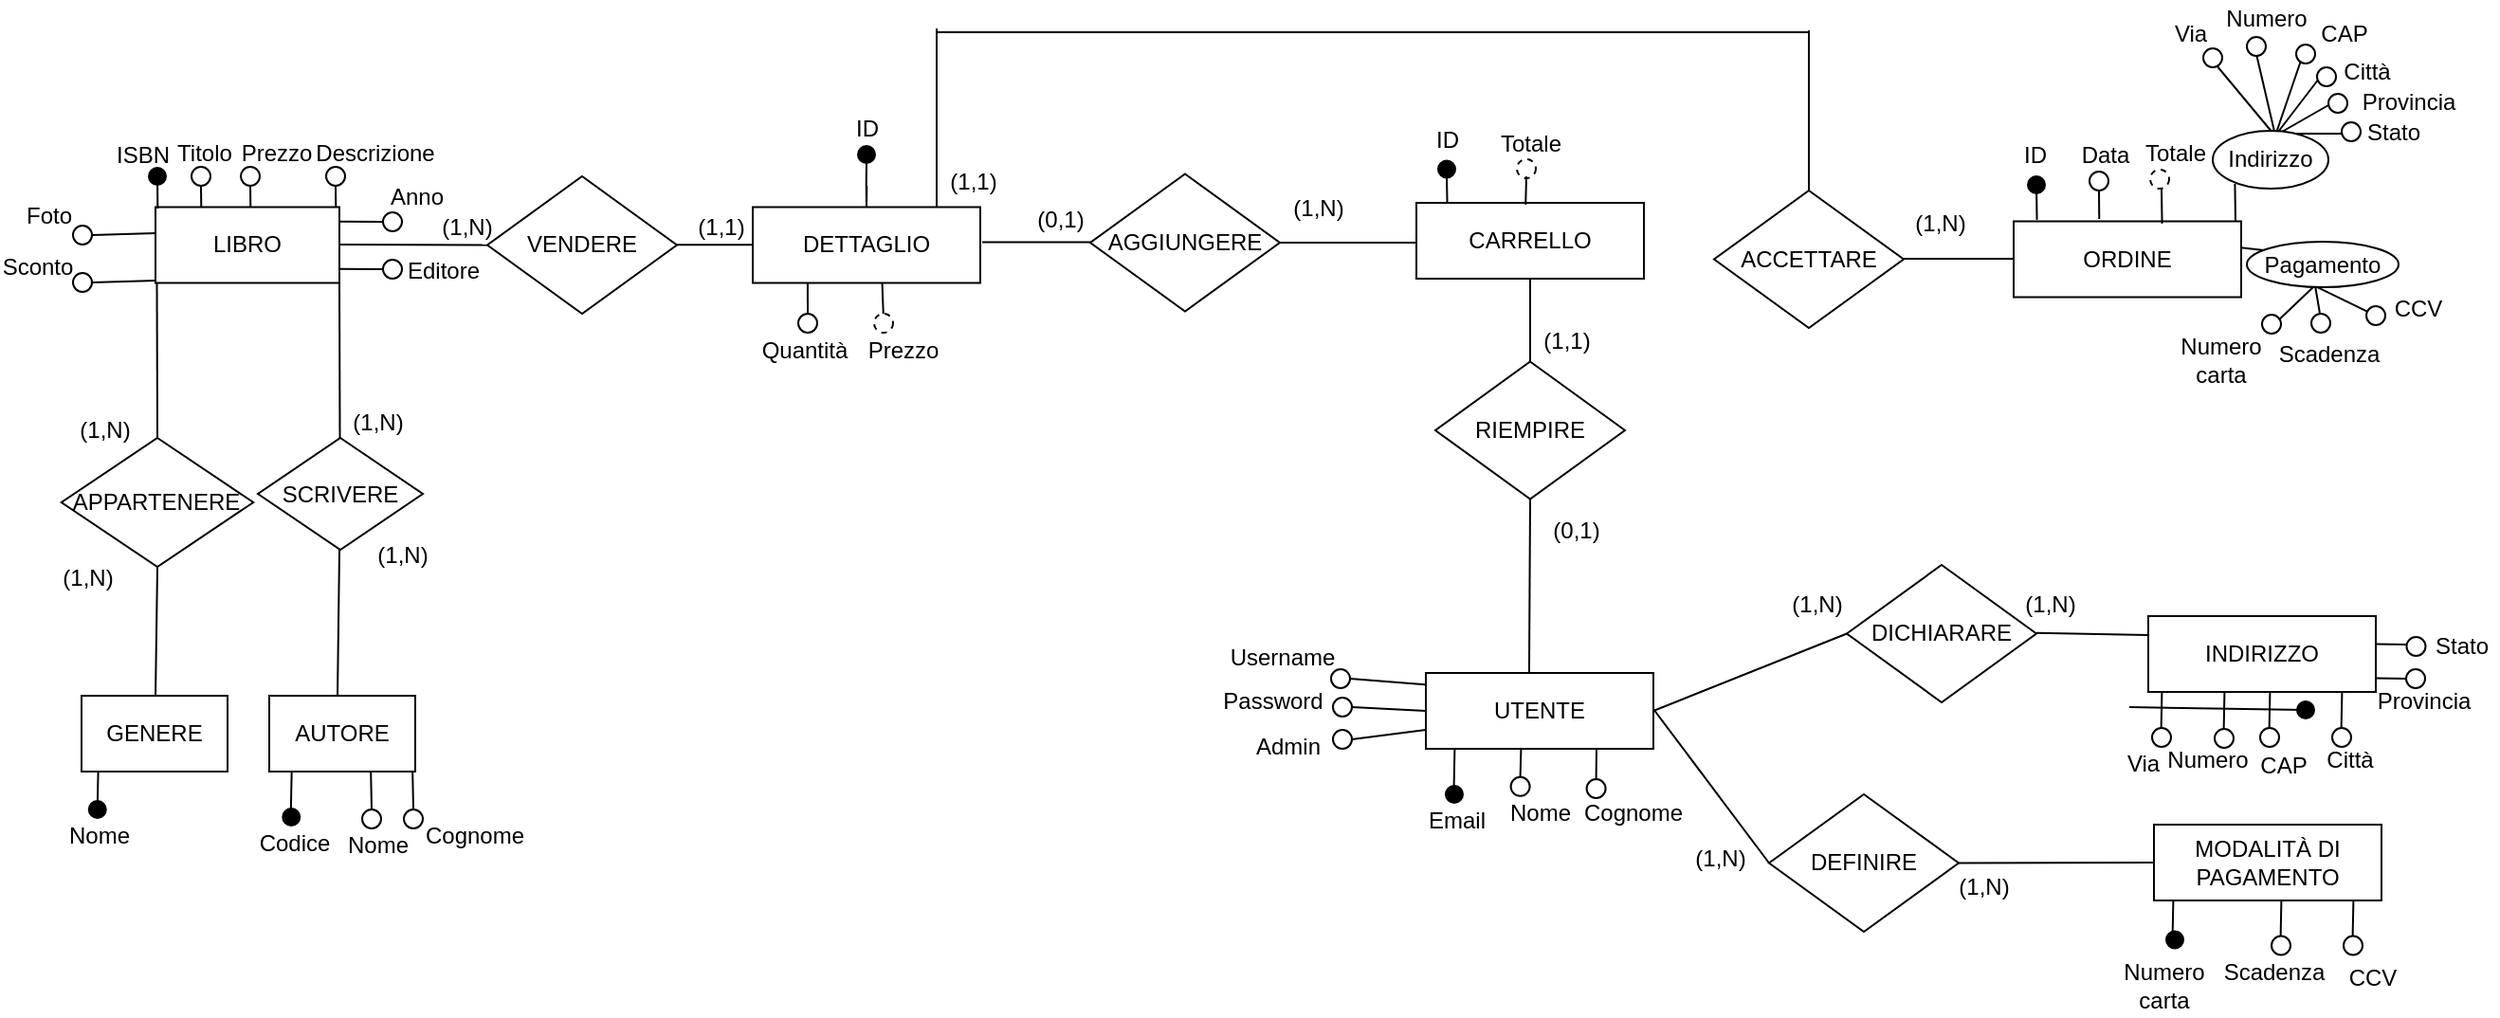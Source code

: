 <mxfile version="18.0.2" type="device"><diagram id="fzZBB7RTzRAueiXdscIY" name="modello ER"><mxGraphModel dx="1490" dy="615" grid="1" gridSize="1" guides="1" tooltips="1" connect="1" arrows="1" fold="1" page="0" pageScale="1" pageWidth="1920" pageHeight="1200" math="0" shadow="0"><root><mxCell id="0"/><mxCell id="1" parent="0"/><mxCell id="3UIC18VesQbMjdOlCdr_-15" value="LIBRO" style="rounded=0;whiteSpace=wrap;html=1;" parent="1" vertex="1"><mxGeometry x="326" y="352.25" width="97" height="40" as="geometry"/></mxCell><mxCell id="3UIC18VesQbMjdOlCdr_-17" value="" style="endArrow=none;html=1;rounded=0;exitDx=0;exitDy=0;exitPerimeter=0;entryX=0.5;entryY=1;entryDx=0;entryDy=0;startArrow=none;" parent="1" source="3UIC18VesQbMjdOlCdr_-18" edge="1"><mxGeometry width="50" height="50" relative="1" as="geometry"><mxPoint x="327.14" y="353.0" as="sourcePoint"/><mxPoint x="327" y="338" as="targetPoint"/><Array as="points"/></mxGeometry></mxCell><mxCell id="3UIC18VesQbMjdOlCdr_-18" value="" style="shape=waypoint;sketch=0;size=6;pointerEvents=1;points=[];resizable=0;rotatable=0;perimeter=centerPerimeter;snapToPoint=1;strokeWidth=3;" parent="1" vertex="1"><mxGeometry x="307" y="316" width="40" height="40" as="geometry"/></mxCell><mxCell id="3UIC18VesQbMjdOlCdr_-19" value="" style="endArrow=none;html=1;rounded=0;exitX=0.044;exitY=-0.014;exitDx=0;exitDy=0;exitPerimeter=0;entryDx=0;entryDy=0;" parent="1" target="3UIC18VesQbMjdOlCdr_-18" edge="1"><mxGeometry width="50" height="50" relative="1" as="geometry"><mxPoint x="327.14" y="353.0" as="sourcePoint"/><mxPoint x="327" y="338" as="targetPoint"/><Array as="points"><mxPoint x="326.86" y="352.56"/></Array></mxGeometry></mxCell><mxCell id="3UIC18VesQbMjdOlCdr_-20" value="ISBN" style="text;html=1;align=center;verticalAlign=middle;resizable=0;points=[];autosize=1;strokeColor=none;fillColor=none;" parent="1" vertex="1"><mxGeometry x="300" y="316" width="38" height="18" as="geometry"/></mxCell><mxCell id="3UIC18VesQbMjdOlCdr_-21" value="" style="ellipse;whiteSpace=wrap;html=1;strokeWidth=1;" parent="1" vertex="1"><mxGeometry x="345" y="331" width="10" height="10" as="geometry"/></mxCell><mxCell id="3UIC18VesQbMjdOlCdr_-23" value="" style="endArrow=none;html=1;rounded=0;exitX=0.044;exitY=-0.014;exitDx=0;exitDy=0;exitPerimeter=0;" parent="1" edge="1"><mxGeometry width="50" height="50" relative="1" as="geometry"><mxPoint x="350.14" y="352.25" as="sourcePoint"/><mxPoint x="350" y="341" as="targetPoint"/><Array as="points"><mxPoint x="349.86" y="351.81"/></Array></mxGeometry></mxCell><mxCell id="3UIC18VesQbMjdOlCdr_-24" value="Titolo" style="text;html=1;strokeColor=none;fillColor=none;align=center;verticalAlign=middle;whiteSpace=wrap;rounded=0;" parent="1" vertex="1"><mxGeometry x="326" y="311" width="52" height="25" as="geometry"/></mxCell><mxCell id="3UIC18VesQbMjdOlCdr_-27" value="" style="ellipse;whiteSpace=wrap;html=1;strokeWidth=1;" parent="1" vertex="1"><mxGeometry x="371" y="331" width="10" height="10" as="geometry"/></mxCell><mxCell id="3UIC18VesQbMjdOlCdr_-28" value="" style="endArrow=none;html=1;rounded=0;exitX=0.044;exitY=-0.014;exitDx=0;exitDy=0;exitPerimeter=0;" parent="1" edge="1"><mxGeometry width="50" height="50" relative="1" as="geometry"><mxPoint x="376.14" y="352.25" as="sourcePoint"/><mxPoint x="376" y="341" as="targetPoint"/><Array as="points"><mxPoint x="375.86" y="351.81"/></Array></mxGeometry></mxCell><mxCell id="3UIC18VesQbMjdOlCdr_-29" value="Prezzo" style="text;html=1;strokeColor=none;fillColor=none;align=center;verticalAlign=middle;whiteSpace=wrap;rounded=0;" parent="1" vertex="1"><mxGeometry x="364" y="311" width="52" height="25" as="geometry"/></mxCell><mxCell id="3UIC18VesQbMjdOlCdr_-30" value="" style="ellipse;whiteSpace=wrap;html=1;strokeWidth=1;" parent="1" vertex="1"><mxGeometry x="416" y="331" width="10" height="10" as="geometry"/></mxCell><mxCell id="3UIC18VesQbMjdOlCdr_-31" value="" style="endArrow=none;html=1;rounded=0;exitX=0.044;exitY=-0.014;exitDx=0;exitDy=0;exitPerimeter=0;" parent="1" edge="1"><mxGeometry width="50" height="50" relative="1" as="geometry"><mxPoint x="421.14" y="352.25" as="sourcePoint"/><mxPoint x="421" y="341" as="targetPoint"/><Array as="points"><mxPoint x="420.86" y="351.81"/></Array></mxGeometry></mxCell><mxCell id="3UIC18VesQbMjdOlCdr_-32" value="Descrizione" style="text;html=1;strokeColor=none;fillColor=none;align=center;verticalAlign=middle;whiteSpace=wrap;rounded=0;" parent="1" vertex="1"><mxGeometry x="426" y="316" width="32" height="15" as="geometry"/></mxCell><mxCell id="3UIC18VesQbMjdOlCdr_-33" value="" style="ellipse;whiteSpace=wrap;html=1;strokeWidth=1;" parent="1" vertex="1"><mxGeometry x="446" y="355" width="10" height="10" as="geometry"/></mxCell><mxCell id="3UIC18VesQbMjdOlCdr_-35" value="Anno" style="text;html=1;strokeColor=none;fillColor=none;align=center;verticalAlign=middle;whiteSpace=wrap;rounded=0;" parent="1" vertex="1"><mxGeometry x="444" y="337" width="40" height="19" as="geometry"/></mxCell><mxCell id="3UIC18VesQbMjdOlCdr_-36" value="" style="endArrow=none;html=1;rounded=0;startArrow=none;" parent="1" edge="1"><mxGeometry width="50" height="50" relative="1" as="geometry"><mxPoint x="423" y="359.88" as="sourcePoint"/><mxPoint x="446" y="360" as="targetPoint"/></mxGeometry></mxCell><mxCell id="3UIC18VesQbMjdOlCdr_-37" value="" style="endArrow=none;html=1;rounded=0;startArrow=none;entryX=0;entryY=0.5;entryDx=0;entryDy=0;" parent="1" target="3UIC18VesQbMjdOlCdr_-38" edge="1"><mxGeometry width="50" height="50" relative="1" as="geometry"><mxPoint x="423" y="372.05" as="sourcePoint"/><mxPoint x="485" y="372" as="targetPoint"/></mxGeometry></mxCell><mxCell id="3UIC18VesQbMjdOlCdr_-38" value="VENDERE" style="rhombus;whiteSpace=wrap;html=1;" parent="1" vertex="1"><mxGeometry x="501" y="336" width="100" height="72.5" as="geometry"/></mxCell><mxCell id="3UIC18VesQbMjdOlCdr_-40" value="(1,N)" style="text;html=1;align=center;verticalAlign=middle;resizable=0;points=[];autosize=1;strokeColor=none;fillColor=none;" parent="1" vertex="1"><mxGeometry x="470" y="353" width="40" height="20" as="geometry"/></mxCell><mxCell id="3UIC18VesQbMjdOlCdr_-41" value="" style="ellipse;whiteSpace=wrap;html=1;strokeWidth=1;" parent="1" vertex="1"><mxGeometry x="446" y="380" width="10" height="10" as="geometry"/></mxCell><mxCell id="3UIC18VesQbMjdOlCdr_-42" value="" style="endArrow=none;html=1;rounded=0;startArrow=none;" parent="1" edge="1"><mxGeometry width="50" height="50" relative="1" as="geometry"><mxPoint x="423" y="384.88" as="sourcePoint"/><mxPoint x="446" y="385" as="targetPoint"/></mxGeometry></mxCell><mxCell id="3UIC18VesQbMjdOlCdr_-43" value="Editore" style="text;html=1;strokeColor=none;fillColor=none;align=center;verticalAlign=middle;whiteSpace=wrap;rounded=0;" parent="1" vertex="1"><mxGeometry x="458" y="376" width="40" height="19" as="geometry"/></mxCell><mxCell id="3UIC18VesQbMjdOlCdr_-44" value="" style="endArrow=none;html=1;rounded=0;entryX=0;entryY=0.5;entryDx=0;entryDy=0;startArrow=none;" parent="1" edge="1"><mxGeometry width="50" height="50" relative="1" as="geometry"><mxPoint x="601" y="372.07" as="sourcePoint"/><mxPoint x="641" y="372.07" as="targetPoint"/></mxGeometry></mxCell><mxCell id="3UIC18VesQbMjdOlCdr_-45" value="DETTAGLIO" style="rounded=0;whiteSpace=wrap;html=1;" parent="1" vertex="1"><mxGeometry x="641" y="352.25" width="120" height="40" as="geometry"/></mxCell><mxCell id="3UIC18VesQbMjdOlCdr_-51" value="" style="endArrow=none;html=1;rounded=0;exitX=0.044;exitY=-0.014;exitDx=0;exitDy=0;exitPerimeter=0;entryX=0.5;entryY=1;entryDx=0;entryDy=0;" parent="1" edge="1"><mxGeometry width="50" height="50" relative="1" as="geometry"><mxPoint x="701.14" y="341.0" as="sourcePoint"/><mxPoint x="701" y="326" as="targetPoint"/><Array as="points"><mxPoint x="701" y="352"/><mxPoint x="700.86" y="340.56"/></Array></mxGeometry></mxCell><mxCell id="3UIC18VesQbMjdOlCdr_-52" value="ID" style="text;html=1;align=center;verticalAlign=middle;resizable=0;points=[];autosize=1;strokeColor=none;fillColor=none;" parent="1" vertex="1"><mxGeometry x="690" y="302" width="22" height="18" as="geometry"/></mxCell><mxCell id="3UIC18VesQbMjdOlCdr_-53" value="" style="ellipse;whiteSpace=wrap;html=1;strokeWidth=1;" parent="1" vertex="1"><mxGeometry x="665" y="408.5" width="10" height="10" as="geometry"/></mxCell><mxCell id="3UIC18VesQbMjdOlCdr_-55" value="" style="endArrow=none;html=1;rounded=0;startArrow=none;exitX=0.233;exitY=1.021;exitDx=0;exitDy=0;exitPerimeter=0;" parent="1" edge="1"><mxGeometry width="50" height="50" relative="1" as="geometry"><mxPoint x="669.96" y="392.09" as="sourcePoint"/><mxPoint x="670" y="408" as="targetPoint"/></mxGeometry></mxCell><mxCell id="3UIC18VesQbMjdOlCdr_-56" value="" style="endArrow=none;html=1;rounded=0;startArrow=none;exitX=0.569;exitY=1.006;exitDx=0;exitDy=0;exitPerimeter=0;" parent="1" source="3UIC18VesQbMjdOlCdr_-45" target="3UIC18VesQbMjdOlCdr_-57" edge="1"><mxGeometry width="50" height="50" relative="1" as="geometry"><mxPoint x="696" y="408" as="sourcePoint"/><mxPoint x="709" y="407" as="targetPoint"/></mxGeometry></mxCell><mxCell id="3UIC18VesQbMjdOlCdr_-57" value="" style="ellipse;whiteSpace=wrap;html=1;strokeWidth=1;dashed=1;" parent="1" vertex="1"><mxGeometry x="705" y="408.5" width="10" height="10" as="geometry"/></mxCell><mxCell id="3UIC18VesQbMjdOlCdr_-58" value="Quantità" style="text;html=1;align=center;verticalAlign=middle;resizable=0;points=[];autosize=1;strokeColor=none;fillColor=none;" parent="1" vertex="1"><mxGeometry x="640" y="418.5" width="56" height="18" as="geometry"/></mxCell><mxCell id="3UIC18VesQbMjdOlCdr_-59" value="Prezzo" style="text;html=1;align=center;verticalAlign=middle;resizable=0;points=[];autosize=1;strokeColor=none;fillColor=none;" parent="1" vertex="1"><mxGeometry x="696" y="418.5" width="48" height="18" as="geometry"/></mxCell><mxCell id="3UIC18VesQbMjdOlCdr_-60" value="" style="endArrow=none;html=1;rounded=0;startArrow=none;exitX=0.75;exitY=1;exitDx=0;exitDy=0;" parent="1" edge="1"><mxGeometry width="50" height="50" relative="1" as="geometry"><mxPoint x="423.0" y="392.25" as="sourcePoint"/><mxPoint x="423.25" y="474" as="targetPoint"/></mxGeometry></mxCell><mxCell id="3UIC18VesQbMjdOlCdr_-61" value="SCRIVERE" style="rhombus;whiteSpace=wrap;html=1;" parent="1" vertex="1"><mxGeometry x="380" y="474" width="87" height="59" as="geometry"/></mxCell><mxCell id="3UIC18VesQbMjdOlCdr_-62" value="" style="endArrow=none;html=1;rounded=0;startArrow=none;exitX=0.75;exitY=1;exitDx=0;exitDy=0;" parent="1" edge="1"><mxGeometry width="50" height="50" relative="1" as="geometry"><mxPoint x="326.75" y="392.25" as="sourcePoint"/><mxPoint x="327" y="474" as="targetPoint"/></mxGeometry></mxCell><mxCell id="3UIC18VesQbMjdOlCdr_-63" value="APPARTENERE" style="rhombus;whiteSpace=wrap;html=1;" parent="1" vertex="1"><mxGeometry x="276.38" y="474" width="101.25" height="68" as="geometry"/></mxCell><mxCell id="3UIC18VesQbMjdOlCdr_-64" value="(1,N)" style="text;html=1;align=center;verticalAlign=middle;resizable=0;points=[];autosize=1;strokeColor=none;fillColor=none;" parent="1" vertex="1"><mxGeometry x="423" y="456" width="40" height="20" as="geometry"/></mxCell><mxCell id="3UIC18VesQbMjdOlCdr_-65" value="(1,N)" style="text;html=1;align=center;verticalAlign=middle;resizable=0;points=[];autosize=1;strokeColor=none;fillColor=none;" parent="1" vertex="1"><mxGeometry x="436" y="526" width="40" height="20" as="geometry"/></mxCell><mxCell id="3UIC18VesQbMjdOlCdr_-66" value="(1,N)" style="text;html=1;align=center;verticalAlign=middle;resizable=0;points=[];autosize=1;strokeColor=none;fillColor=none;" parent="1" vertex="1"><mxGeometry x="279" y="460" width="40" height="20" as="geometry"/></mxCell><mxCell id="3UIC18VesQbMjdOlCdr_-67" value="(1,N)" style="text;html=1;align=center;verticalAlign=middle;resizable=0;points=[];autosize=1;strokeColor=none;fillColor=none;" parent="1" vertex="1"><mxGeometry x="270" y="538" width="40" height="20" as="geometry"/></mxCell><mxCell id="3UIC18VesQbMjdOlCdr_-68" value="" style="endArrow=none;html=1;rounded=0;startArrow=none;exitX=0.5;exitY=1;exitDx=0;exitDy=0;" parent="1" source="3UIC18VesQbMjdOlCdr_-63" edge="1"><mxGeometry width="50" height="50" relative="1" as="geometry"><mxPoint x="316" y="559" as="sourcePoint"/><mxPoint x="326" y="611" as="targetPoint"/></mxGeometry></mxCell><mxCell id="3UIC18VesQbMjdOlCdr_-69" value="" style="endArrow=none;html=1;rounded=0;startArrow=none;exitX=0.5;exitY=1;exitDx=0;exitDy=0;" parent="1" edge="1"><mxGeometry width="50" height="50" relative="1" as="geometry"><mxPoint x="423.005" y="533" as="sourcePoint"/><mxPoint x="422" y="611" as="targetPoint"/></mxGeometry></mxCell><mxCell id="3UIC18VesQbMjdOlCdr_-70" value="GENERE" style="rounded=0;whiteSpace=wrap;html=1;" parent="1" vertex="1"><mxGeometry x="287" y="610" width="77" height="40" as="geometry"/></mxCell><mxCell id="3UIC18VesQbMjdOlCdr_-72" value="AUTORE" style="rounded=0;whiteSpace=wrap;html=1;" parent="1" vertex="1"><mxGeometry x="386" y="610" width="77" height="40" as="geometry"/></mxCell><mxCell id="3UIC18VesQbMjdOlCdr_-74" value="" style="shape=waypoint;sketch=0;size=6;pointerEvents=1;points=[];resizable=0;rotatable=0;perimeter=centerPerimeter;snapToPoint=1;strokeWidth=3;" parent="1" vertex="1"><mxGeometry x="275.38" y="650" width="40" height="40" as="geometry"/></mxCell><mxCell id="3UIC18VesQbMjdOlCdr_-75" value="" style="endArrow=none;html=1;rounded=0;startArrow=none;exitX=0.114;exitY=1.002;exitDx=0;exitDy=0;exitPerimeter=0;" parent="1" source="3UIC18VesQbMjdOlCdr_-70" target="3UIC18VesQbMjdOlCdr_-74" edge="1"><mxGeometry width="50" height="50" relative="1" as="geometry"><mxPoint x="294" y="666" as="sourcePoint"/><mxPoint x="334" y="666" as="targetPoint"/></mxGeometry></mxCell><mxCell id="3UIC18VesQbMjdOlCdr_-76" value="Nome" style="text;html=1;align=center;verticalAlign=middle;resizable=0;points=[];autosize=1;strokeColor=none;fillColor=none;" parent="1" vertex="1"><mxGeometry x="275.38" y="675" width="42" height="18" as="geometry"/></mxCell><mxCell id="3UIC18VesQbMjdOlCdr_-77" value="" style="shape=waypoint;sketch=0;size=6;pointerEvents=1;points=[];resizable=0;rotatable=0;perimeter=centerPerimeter;snapToPoint=1;strokeWidth=3;" parent="1" vertex="1"><mxGeometry x="377.63" y="654" width="40" height="40" as="geometry"/></mxCell><mxCell id="3UIC18VesQbMjdOlCdr_-78" value="Codice" style="text;html=1;align=center;verticalAlign=middle;resizable=0;points=[];autosize=1;strokeColor=none;fillColor=none;" parent="1" vertex="1"><mxGeometry x="374.63" y="679" width="48" height="18" as="geometry"/></mxCell><mxCell id="3UIC18VesQbMjdOlCdr_-79" value="" style="endArrow=none;html=1;rounded=0;startArrow=none;exitX=0.114;exitY=1.002;exitDx=0;exitDy=0;exitPerimeter=0;" parent="1" edge="1"><mxGeometry width="50" height="50" relative="1" as="geometry"><mxPoint x="397.828" y="650.0" as="sourcePoint"/><mxPoint x="397.43" y="669.92" as="targetPoint"/></mxGeometry></mxCell><mxCell id="3UIC18VesQbMjdOlCdr_-80" value="" style="ellipse;whiteSpace=wrap;html=1;strokeWidth=1;" parent="1" vertex="1"><mxGeometry x="435" y="670" width="10" height="10" as="geometry"/></mxCell><mxCell id="3UIC18VesQbMjdOlCdr_-82" value="" style="endArrow=none;html=1;rounded=0;startArrow=none;entryX=0.696;entryY=1.005;entryDx=0;entryDy=0;entryPerimeter=0;" parent="1" target="3UIC18VesQbMjdOlCdr_-72" edge="1"><mxGeometry width="50" height="50" relative="1" as="geometry"><mxPoint x="440" y="670" as="sourcePoint"/><mxPoint x="440" y="651" as="targetPoint"/></mxGeometry></mxCell><mxCell id="3UIC18VesQbMjdOlCdr_-83" value="" style="ellipse;whiteSpace=wrap;html=1;strokeWidth=1;" parent="1" vertex="1"><mxGeometry x="457" y="670" width="10" height="10" as="geometry"/></mxCell><mxCell id="3UIC18VesQbMjdOlCdr_-84" value="" style="endArrow=none;html=1;rounded=0;startArrow=none;entryX=0.696;entryY=1.005;entryDx=0;entryDy=0;entryPerimeter=0;" parent="1" edge="1"><mxGeometry width="50" height="50" relative="1" as="geometry"><mxPoint x="462.0" y="670" as="sourcePoint"/><mxPoint x="461.592" y="650.2" as="targetPoint"/></mxGeometry></mxCell><mxCell id="3UIC18VesQbMjdOlCdr_-85" value="Nome" style="text;html=1;align=center;verticalAlign=middle;resizable=0;points=[];autosize=1;strokeColor=none;fillColor=none;" parent="1" vertex="1"><mxGeometry x="422" y="680" width="42" height="18" as="geometry"/></mxCell><mxCell id="3UIC18VesQbMjdOlCdr_-86" value="Cognome" style="text;html=1;align=center;verticalAlign=middle;resizable=0;points=[];autosize=1;strokeColor=none;fillColor=none;" parent="1" vertex="1"><mxGeometry x="463" y="675" width="62" height="18" as="geometry"/></mxCell><mxCell id="3UIC18VesQbMjdOlCdr_-87" value="" style="endArrow=none;html=1;rounded=0;startArrow=none;" parent="1" edge="1"><mxGeometry width="50" height="50" relative="1" as="geometry"><mxPoint x="762" y="370.76" as="sourcePoint"/><mxPoint x="836" y="370.76" as="targetPoint"/></mxGeometry></mxCell><mxCell id="3UIC18VesQbMjdOlCdr_-88" value="AGGIUNGERE" style="rhombus;whiteSpace=wrap;html=1;" parent="1" vertex="1"><mxGeometry x="819" y="334.75" width="100" height="72.5" as="geometry"/></mxCell><mxCell id="3UIC18VesQbMjdOlCdr_-90" value="" style="endArrow=none;html=1;rounded=0;startArrow=none;" parent="1" edge="1"><mxGeometry width="50" height="50" relative="1" as="geometry"><mxPoint x="919.0" y="371" as="sourcePoint"/><mxPoint x="993" y="371" as="targetPoint"/></mxGeometry></mxCell><mxCell id="3UIC18VesQbMjdOlCdr_-91" value="(1,N)" style="text;html=1;align=center;verticalAlign=middle;resizable=0;points=[];autosize=1;strokeColor=none;fillColor=none;" parent="1" vertex="1"><mxGeometry x="919" y="343" width="40" height="20" as="geometry"/></mxCell><mxCell id="3UIC18VesQbMjdOlCdr_-92" value="CARRELLO" style="rounded=0;whiteSpace=wrap;html=1;" parent="1" vertex="1"><mxGeometry x="991" y="350" width="120" height="40" as="geometry"/></mxCell><mxCell id="3UIC18VesQbMjdOlCdr_-96" value="" style="endArrow=none;html=1;rounded=0;entryX=0.5;entryY=1;entryDx=0;entryDy=0;exitX=0.044;exitY=-0.014;exitDx=0;exitDy=0;exitPerimeter=0;" parent="1" edge="1"><mxGeometry width="50" height="50" relative="1" as="geometry"><mxPoint x="1007.28" y="350.44" as="sourcePoint"/><mxPoint x="1007" y="336" as="targetPoint"/></mxGeometry></mxCell><mxCell id="3UIC18VesQbMjdOlCdr_-97" value="ID" style="text;html=1;align=center;verticalAlign=middle;resizable=0;points=[];autosize=1;strokeColor=none;fillColor=none;" parent="1" vertex="1"><mxGeometry x="996" y="308.0" width="22" height="18" as="geometry"/></mxCell><mxCell id="3UIC18VesQbMjdOlCdr_-101" value="" style="endArrow=none;html=1;rounded=0;entryX=0.5;entryY=1;entryDx=0;entryDy=0;startArrow=none;" parent="1" target="3UIC18VesQbMjdOlCdr_-92" edge="1"><mxGeometry width="50" height="50" relative="1" as="geometry"><mxPoint x="1051" y="435" as="sourcePoint"/><mxPoint x="1025" y="420" as="targetPoint"/></mxGeometry></mxCell><mxCell id="3UIC18VesQbMjdOlCdr_-102" value="RIEMPIRE" style="rhombus;whiteSpace=wrap;html=1;" parent="1" vertex="1"><mxGeometry x="1001" y="433.75" width="100" height="72.5" as="geometry"/></mxCell><mxCell id="3UIC18VesQbMjdOlCdr_-104" value="(0,1)" style="text;html=1;align=center;verticalAlign=middle;resizable=0;points=[];autosize=1;strokeColor=none;fillColor=none;" parent="1" vertex="1"><mxGeometry x="1057" y="513" width="36" height="19" as="geometry"/></mxCell><mxCell id="3UIC18VesQbMjdOlCdr_-105" value="" style="endArrow=none;html=1;rounded=0;entryX=0.5;entryY=1;entryDx=0;entryDy=0;startArrow=none;exitX=0.454;exitY=0.014;exitDx=0;exitDy=0;exitPerimeter=0;" parent="1" source="3UIC18VesQbMjdOlCdr_-106" target="3UIC18VesQbMjdOlCdr_-102" edge="1"><mxGeometry width="50" height="50" relative="1" as="geometry"><mxPoint x="1051" y="559" as="sourcePoint"/><mxPoint x="1020" y="529" as="targetPoint"/></mxGeometry></mxCell><mxCell id="3UIC18VesQbMjdOlCdr_-106" value="UTENTE" style="rounded=0;whiteSpace=wrap;html=1;" parent="1" vertex="1"><mxGeometry x="996" y="598" width="120" height="40" as="geometry"/></mxCell><mxCell id="3UIC18VesQbMjdOlCdr_-107" value="" style="shape=waypoint;sketch=0;size=6;pointerEvents=1;points=[];resizable=0;rotatable=0;perimeter=centerPerimeter;snapToPoint=1;strokeWidth=3;" parent="1" vertex="1"><mxGeometry x="991" y="642.0" width="40" height="40" as="geometry"/></mxCell><mxCell id="3UIC18VesQbMjdOlCdr_-108" value="Email" style="text;html=1;align=center;verticalAlign=middle;resizable=0;points=[];autosize=1;strokeColor=none;fillColor=none;" parent="1" vertex="1"><mxGeometry x="992" y="667.0" width="40" height="18" as="geometry"/></mxCell><mxCell id="3UIC18VesQbMjdOlCdr_-109" value="" style="endArrow=none;html=1;rounded=0;startArrow=none;exitX=0.114;exitY=1.002;exitDx=0;exitDy=0;exitPerimeter=0;" parent="1" edge="1"><mxGeometry width="50" height="50" relative="1" as="geometry"><mxPoint x="1011.198" y="638" as="sourcePoint"/><mxPoint x="1010.8" y="657.92" as="targetPoint"/></mxGeometry></mxCell><mxCell id="3UIC18VesQbMjdOlCdr_-111" value="Nome" style="text;html=1;align=center;verticalAlign=middle;resizable=0;points=[];autosize=1;strokeColor=none;fillColor=none;" parent="1" vertex="1"><mxGeometry x="1035" y="662.92" width="42" height="18" as="geometry"/></mxCell><mxCell id="3UIC18VesQbMjdOlCdr_-112" value="" style="endArrow=none;html=1;rounded=0;startArrow=none;exitX=0.114;exitY=1.002;exitDx=0;exitDy=0;exitPerimeter=0;" parent="1" target="3UIC18VesQbMjdOlCdr_-114" edge="1"><mxGeometry width="50" height="50" relative="1" as="geometry"><mxPoint x="1046.198" y="638" as="sourcePoint"/><mxPoint x="1045.8" y="657.92" as="targetPoint"/></mxGeometry></mxCell><mxCell id="3UIC18VesQbMjdOlCdr_-114" value="" style="ellipse;whiteSpace=wrap;html=1;strokeWidth=1;" parent="1" vertex="1"><mxGeometry x="1040.8" y="652.92" width="10" height="10" as="geometry"/></mxCell><mxCell id="3UIC18VesQbMjdOlCdr_-115" value="Cognome" style="text;html=1;align=center;verticalAlign=middle;resizable=0;points=[];autosize=1;strokeColor=none;fillColor=none;" parent="1" vertex="1"><mxGeometry x="1074" y="662.92" width="62" height="18" as="geometry"/></mxCell><mxCell id="3UIC18VesQbMjdOlCdr_-116" value="" style="ellipse;whiteSpace=wrap;html=1;strokeWidth=1;" parent="1" vertex="1"><mxGeometry x="1080.8" y="654.0" width="10" height="10" as="geometry"/></mxCell><mxCell id="3UIC18VesQbMjdOlCdr_-120" value="" style="endArrow=none;html=1;rounded=0;entryX=0.75;entryY=1;entryDx=0;entryDy=0;startArrow=none;exitX=0.5;exitY=0;exitDx=0;exitDy=0;" parent="1" source="3UIC18VesQbMjdOlCdr_-116" target="3UIC18VesQbMjdOlCdr_-106" edge="1"><mxGeometry width="50" height="50" relative="1" as="geometry"><mxPoint x="1063" y="685" as="sourcePoint"/><mxPoint x="1103" y="685" as="targetPoint"/></mxGeometry></mxCell><mxCell id="3UIC18VesQbMjdOlCdr_-122" value="ACCETTARE" style="rhombus;whiteSpace=wrap;html=1;fillColor=default;" parent="1" vertex="1"><mxGeometry x="1148" y="343.5" width="100" height="72.5" as="geometry"/></mxCell><mxCell id="3UIC18VesQbMjdOlCdr_-124" value="" style="endArrow=none;html=1;rounded=0;startArrow=none;" parent="1" edge="1"><mxGeometry width="50" height="50" relative="1" as="geometry"><mxPoint x="1248" y="379.44" as="sourcePoint"/><mxPoint x="1306" y="379.5" as="targetPoint"/></mxGeometry></mxCell><mxCell id="3UIC18VesQbMjdOlCdr_-126" value="ORDINE" style="rounded=0;whiteSpace=wrap;html=1;fillColor=default;" parent="1" vertex="1"><mxGeometry x="1306" y="359.75" width="120" height="40" as="geometry"/></mxCell><mxCell id="3UIC18VesQbMjdOlCdr_-127" value="" style="ellipse;whiteSpace=wrap;html=1;strokeWidth=1;" parent="1" vertex="1"><mxGeometry x="1346" y="333.5" width="10" height="10" as="geometry"/></mxCell><mxCell id="3UIC18VesQbMjdOlCdr_-128" value="" style="endArrow=none;html=1;rounded=0;exitX=0.044;exitY=-0.014;exitDx=0;exitDy=0;exitPerimeter=0;entryX=0.5;entryY=1;entryDx=0;entryDy=0;" parent="1" target="3UIC18VesQbMjdOlCdr_-127" edge="1"><mxGeometry width="50" height="50" relative="1" as="geometry"><mxPoint x="1351.14" y="358.5" as="sourcePoint"/><mxPoint x="1351" y="344.5" as="targetPoint"/><Array as="points"><mxPoint x="1350.86" y="358.06"/></Array></mxGeometry></mxCell><mxCell id="3UIC18VesQbMjdOlCdr_-130" value="" style="endArrow=none;html=1;rounded=0;entryX=0.5;entryY=1;entryDx=0;entryDy=0;exitDx=0;exitDy=0;exitPerimeter=0;startArrow=none;" parent="1" source="wWxoXZ1GnMz73M7K14au-23" edge="1"><mxGeometry width="50" height="50" relative="1" as="geometry"><mxPoint x="1318.28" y="358.94" as="sourcePoint"/><mxPoint x="1318" y="344.5" as="targetPoint"/></mxGeometry></mxCell><mxCell id="3UIC18VesQbMjdOlCdr_-131" value="ID" style="text;html=1;align=center;verticalAlign=middle;resizable=0;points=[];autosize=1;strokeColor=none;fillColor=none;" parent="1" vertex="1"><mxGeometry x="1306" y="315.5" width="22" height="18" as="geometry"/></mxCell><mxCell id="3UIC18VesQbMjdOlCdr_-132" value="Data" style="text;html=1;align=center;verticalAlign=middle;resizable=0;points=[];autosize=1;strokeColor=none;fillColor=none;" parent="1" vertex="1"><mxGeometry x="1336" y="315.5" width="36" height="18" as="geometry"/></mxCell><mxCell id="3UIC18VesQbMjdOlCdr_-142" value="INDIRIZZO" style="rounded=0;whiteSpace=wrap;html=1;fillColor=default;" parent="1" vertex="1"><mxGeometry x="1377" y="568" width="120" height="40" as="geometry"/></mxCell><mxCell id="3UIC18VesQbMjdOlCdr_-144" value="Via" style="text;html=1;align=center;verticalAlign=middle;resizable=0;points=[];autosize=1;strokeColor=none;fillColor=none;" parent="1" vertex="1"><mxGeometry x="1360" y="637.0" width="27" height="18" as="geometry"/></mxCell><mxCell id="3UIC18VesQbMjdOlCdr_-145" value="" style="endArrow=none;html=1;rounded=0;startArrow=none;exitX=0.114;exitY=1.002;exitDx=0;exitDy=0;exitPerimeter=0;" parent="1" edge="1"><mxGeometry width="50" height="50" relative="1" as="geometry"><mxPoint x="1384.198" y="608.08" as="sourcePoint"/><mxPoint x="1383.8" y="628.0" as="targetPoint"/></mxGeometry></mxCell><mxCell id="3UIC18VesQbMjdOlCdr_-146" value="" style="shape=waypoint;sketch=0;size=6;pointerEvents=1;points=[];resizable=0;rotatable=0;perimeter=centerPerimeter;snapToPoint=1;strokeWidth=3;" parent="1" vertex="1"><mxGeometry x="1421" y="612.0" width="40" height="40" as="geometry"/></mxCell><mxCell id="3UIC18VesQbMjdOlCdr_-147" value="Città" style="text;html=1;align=center;verticalAlign=middle;resizable=0;points=[];autosize=1;strokeColor=none;fillColor=none;" parent="1" vertex="1"><mxGeometry x="1465" y="635.0" width="35" height="18" as="geometry"/></mxCell><mxCell id="3UIC18VesQbMjdOlCdr_-148" value="" style="endArrow=none;html=1;rounded=0;startArrow=none;exitX=0.114;exitY=1.002;exitDx=0;exitDy=0;exitPerimeter=0;" parent="1" edge="1"><mxGeometry width="50" height="50" relative="1" as="geometry"><mxPoint x="1441.198" y="608" as="sourcePoint"/><mxPoint x="1440.8" y="627.92" as="targetPoint"/></mxGeometry></mxCell><mxCell id="3UIC18VesQbMjdOlCdr_-149" value="" style="ellipse;whiteSpace=wrap;html=1;strokeWidth=1;" parent="1" vertex="1"><mxGeometry x="1379" y="627" width="10" height="10" as="geometry"/></mxCell><mxCell id="3UIC18VesQbMjdOlCdr_-150" value="" style="ellipse;whiteSpace=wrap;html=1;strokeWidth=1;" parent="1" vertex="1"><mxGeometry x="1436" y="627" width="10" height="10" as="geometry"/></mxCell><mxCell id="3UIC18VesQbMjdOlCdr_-151" value="" style="shape=waypoint;sketch=0;size=6;pointerEvents=1;points=[];resizable=0;rotatable=0;perimeter=centerPerimeter;snapToPoint=1;strokeWidth=3;" parent="1" vertex="1"><mxGeometry x="1459" y="612.0" width="40" height="40" as="geometry"/></mxCell><mxCell id="3UIC18VesQbMjdOlCdr_-152" value="CAP" style="text;html=1;align=center;verticalAlign=middle;resizable=0;points=[];autosize=1;strokeColor=none;fillColor=none;" parent="1" vertex="1"><mxGeometry x="1430" y="637.5" width="35" height="18" as="geometry"/></mxCell><mxCell id="3UIC18VesQbMjdOlCdr_-153" value="" style="endArrow=none;html=1;rounded=0;startArrow=none;exitX=0.114;exitY=1.002;exitDx=0;exitDy=0;exitPerimeter=0;" parent="1" edge="1"><mxGeometry width="50" height="50" relative="1" as="geometry"><mxPoint x="1479.198" y="608" as="sourcePoint"/><mxPoint x="1478.8" y="627.92" as="targetPoint"/></mxGeometry></mxCell><mxCell id="3UIC18VesQbMjdOlCdr_-154" value="" style="ellipse;whiteSpace=wrap;html=1;strokeWidth=1;" parent="1" vertex="1"><mxGeometry x="1474" y="627" width="10" height="10" as="geometry"/></mxCell><mxCell id="3UIC18VesQbMjdOlCdr_-155" value="" style="endArrow=none;html=1;rounded=0;startArrow=none;" parent="1" source="3UIC18VesQbMjdOlCdr_-156" edge="1"><mxGeometry width="50" height="50" relative="1" as="geometry"><mxPoint x="1366" y="616" as="sourcePoint"/><mxPoint x="1461" y="617" as="targetPoint"/></mxGeometry></mxCell><mxCell id="3UIC18VesQbMjdOlCdr_-158" value="DICHIARARE" style="rhombus;whiteSpace=wrap;html=1;fillColor=default;" parent="1" vertex="1"><mxGeometry x="1218" y="541" width="100" height="72.5" as="geometry"/></mxCell><mxCell id="3UIC18VesQbMjdOlCdr_-159" value="" style="endArrow=none;html=1;rounded=0;entryX=0;entryY=0.5;entryDx=0;entryDy=0;startArrow=none;exitX=1;exitY=0.5;exitDx=0;exitDy=0;" parent="1" source="3UIC18VesQbMjdOlCdr_-106" target="3UIC18VesQbMjdOlCdr_-158" edge="1"><mxGeometry width="50" height="50" relative="1" as="geometry"><mxPoint x="1143" y="576.82" as="sourcePoint"/><mxPoint x="1183" y="576.82" as="targetPoint"/></mxGeometry></mxCell><mxCell id="3UIC18VesQbMjdOlCdr_-160" value="" style="endArrow=none;html=1;rounded=0;entryX=0;entryY=0.25;entryDx=0;entryDy=0;startArrow=none;" parent="1" target="3UIC18VesQbMjdOlCdr_-142" edge="1"><mxGeometry width="50" height="50" relative="1" as="geometry"><mxPoint x="1318" y="576.82" as="sourcePoint"/><mxPoint x="1358" y="576.82" as="targetPoint"/></mxGeometry></mxCell><mxCell id="3UIC18VesQbMjdOlCdr_-162" value="Numero" style="text;html=1;align=center;verticalAlign=middle;resizable=0;points=[];autosize=1;strokeColor=none;fillColor=none;" parent="1" vertex="1"><mxGeometry x="1382" y="635.0" width="52" height="18" as="geometry"/></mxCell><mxCell id="3UIC18VesQbMjdOlCdr_-163" value="" style="endArrow=none;html=1;rounded=0;startArrow=none;exitX=0.114;exitY=1.002;exitDx=0;exitDy=0;exitPerimeter=0;" parent="1" edge="1"><mxGeometry width="50" height="50" relative="1" as="geometry"><mxPoint x="1417.198" y="608.5" as="sourcePoint"/><mxPoint x="1416.8" y="628.42" as="targetPoint"/></mxGeometry></mxCell><mxCell id="3UIC18VesQbMjdOlCdr_-164" value="" style="ellipse;whiteSpace=wrap;html=1;strokeWidth=1;" parent="1" vertex="1"><mxGeometry x="1412" y="627.5" width="10" height="10" as="geometry"/></mxCell><mxCell id="3UIC18VesQbMjdOlCdr_-165" value="(1,N)" style="text;html=1;align=center;verticalAlign=middle;resizable=0;points=[];autosize=1;strokeColor=none;fillColor=none;" parent="1" vertex="1"><mxGeometry x="1182" y="552" width="40" height="20" as="geometry"/></mxCell><mxCell id="3UIC18VesQbMjdOlCdr_-171" value="MODALITÀ DI PAGAMENTO" style="rounded=0;whiteSpace=wrap;html=1;fillColor=default;" parent="1" vertex="1"><mxGeometry x="1380" y="678" width="120" height="40" as="geometry"/></mxCell><mxCell id="3UIC18VesQbMjdOlCdr_-172" value="DEFINIRE" style="rhombus;whiteSpace=wrap;html=1;fillColor=default;" parent="1" vertex="1"><mxGeometry x="1177" y="662" width="100" height="72.5" as="geometry"/></mxCell><mxCell id="3UIC18VesQbMjdOlCdr_-173" value="" style="endArrow=none;html=1;rounded=0;entryX=0;entryY=0.5;entryDx=0;entryDy=0;startArrow=none;exitX=1;exitY=0.5;exitDx=0;exitDy=0;" parent="1" source="3UIC18VesQbMjdOlCdr_-172" target="3UIC18VesQbMjdOlCdr_-171" edge="1"><mxGeometry width="50" height="50" relative="1" as="geometry"><mxPoint x="1390" y="700.99" as="sourcePoint"/><mxPoint x="1430" y="700.99" as="targetPoint"/></mxGeometry></mxCell><mxCell id="3UIC18VesQbMjdOlCdr_-175" value="(1,N)" style="text;html=1;align=center;verticalAlign=middle;resizable=0;points=[];autosize=1;strokeColor=none;fillColor=none;" parent="1" vertex="1"><mxGeometry x="1305" y="552" width="40" height="20" as="geometry"/></mxCell><mxCell id="3UIC18VesQbMjdOlCdr_-177" value="Numero&lt;br&gt;carta" style="text;html=1;align=center;verticalAlign=middle;resizable=0;points=[];autosize=1;strokeColor=none;fillColor=none;" parent="1" vertex="1"><mxGeometry x="1359" y="746.75" width="52" height="32" as="geometry"/></mxCell><mxCell id="3UIC18VesQbMjdOlCdr_-178" value="" style="endArrow=none;html=1;rounded=0;startArrow=none;exitX=0.114;exitY=1.002;exitDx=0;exitDy=0;exitPerimeter=0;" parent="1" edge="1"><mxGeometry width="50" height="50" relative="1" as="geometry"><mxPoint x="1390.198" y="717.83" as="sourcePoint"/><mxPoint x="1389.8" y="737.75" as="targetPoint"/></mxGeometry></mxCell><mxCell id="3UIC18VesQbMjdOlCdr_-179" value="" style="shape=waypoint;sketch=0;size=6;pointerEvents=1;points=[];resizable=0;rotatable=0;perimeter=centerPerimeter;snapToPoint=1;strokeWidth=3;" parent="1" vertex="1"><mxGeometry x="1427" y="721.75" width="40" height="40" as="geometry"/></mxCell><mxCell id="3UIC18VesQbMjdOlCdr_-180" value="Scadenza" style="text;html=1;align=center;verticalAlign=middle;resizable=0;points=[];autosize=1;strokeColor=none;fillColor=none;" parent="1" vertex="1"><mxGeometry x="1411" y="746.75" width="64" height="18" as="geometry"/></mxCell><mxCell id="3UIC18VesQbMjdOlCdr_-181" value="" style="endArrow=none;html=1;rounded=0;startArrow=none;exitX=0.114;exitY=1.002;exitDx=0;exitDy=0;exitPerimeter=0;" parent="1" edge="1"><mxGeometry width="50" height="50" relative="1" as="geometry"><mxPoint x="1447.198" y="717.75" as="sourcePoint"/><mxPoint x="1446.8" y="737.67" as="targetPoint"/></mxGeometry></mxCell><mxCell id="3UIC18VesQbMjdOlCdr_-183" value="" style="ellipse;whiteSpace=wrap;html=1;strokeWidth=1;" parent="1" vertex="1"><mxGeometry x="1442" y="736.75" width="10" height="10" as="geometry"/></mxCell><mxCell id="3UIC18VesQbMjdOlCdr_-184" value="" style="shape=waypoint;sketch=0;size=6;pointerEvents=1;points=[];resizable=0;rotatable=0;perimeter=centerPerimeter;snapToPoint=1;strokeWidth=3;" parent="1" vertex="1"><mxGeometry x="1465" y="721.75" width="40" height="40" as="geometry"/></mxCell><mxCell id="3UIC18VesQbMjdOlCdr_-185" value="CCV" style="text;html=1;align=center;verticalAlign=middle;resizable=0;points=[];autosize=1;strokeColor=none;fillColor=none;" parent="1" vertex="1"><mxGeometry x="1477" y="750.0" width="36" height="18" as="geometry"/></mxCell><mxCell id="3UIC18VesQbMjdOlCdr_-186" value="" style="endArrow=none;html=1;rounded=0;startArrow=none;exitX=0.114;exitY=1.002;exitDx=0;exitDy=0;exitPerimeter=0;" parent="1" edge="1"><mxGeometry width="50" height="50" relative="1" as="geometry"><mxPoint x="1485.198" y="717.75" as="sourcePoint"/><mxPoint x="1484.8" y="737.67" as="targetPoint"/></mxGeometry></mxCell><mxCell id="3UIC18VesQbMjdOlCdr_-187" value="" style="ellipse;whiteSpace=wrap;html=1;strokeWidth=1;" parent="1" vertex="1"><mxGeometry x="1480" y="736.75" width="10" height="10" as="geometry"/></mxCell><mxCell id="3UIC18VesQbMjdOlCdr_-196" value="" style="endArrow=none;html=1;rounded=0;entryX=0;entryY=0.5;entryDx=0;entryDy=0;startArrow=none;" parent="1" target="3UIC18VesQbMjdOlCdr_-172" edge="1"><mxGeometry width="50" height="50" relative="1" as="geometry"><mxPoint x="1116" y="617" as="sourcePoint"/><mxPoint x="1391" y="712" as="targetPoint"/></mxGeometry></mxCell><mxCell id="3UIC18VesQbMjdOlCdr_-197" value="(1,N)" style="text;html=1;align=center;verticalAlign=middle;resizable=0;points=[];autosize=1;strokeColor=none;fillColor=none;" parent="1" vertex="1"><mxGeometry x="1131" y="686" width="40" height="20" as="geometry"/></mxCell><mxCell id="CQA3hWm4hTRZ9ABic1_u-5" value="" style="shape=waypoint;sketch=0;size=6;pointerEvents=1;points=[];resizable=0;rotatable=0;perimeter=centerPerimeter;snapToPoint=1;strokeWidth=3;" parent="1" vertex="1"><mxGeometry x="987" y="312.25" width="40" height="40" as="geometry"/></mxCell><mxCell id="CQA3hWm4hTRZ9ABic1_u-9" value="" style="shape=waypoint;sketch=0;size=6;pointerEvents=1;points=[];resizable=0;rotatable=0;perimeter=centerPerimeter;snapToPoint=1;strokeWidth=3;fillColor=none;" parent="1" vertex="1"><mxGeometry x="1371" y="718.75" width="40" height="40" as="geometry"/></mxCell><mxCell id="CQA3hWm4hTRZ9ABic1_u-10" value="(1,N)" style="text;html=1;align=center;verticalAlign=middle;resizable=0;points=[];autosize=1;strokeColor=none;fillColor=none;" parent="1" vertex="1"><mxGeometry x="1270" y="701.25" width="40" height="20" as="geometry"/></mxCell><mxCell id="3UIC18VesQbMjdOlCdr_-156" value="" style="shape=waypoint;sketch=0;size=6;pointerEvents=1;points=[];resizable=0;rotatable=0;perimeter=centerPerimeter;snapToPoint=1;strokeWidth=3;fillColor=none;" parent="1" vertex="1"><mxGeometry x="1440" y="597.5" width="40" height="40" as="geometry"/></mxCell><mxCell id="CQA3hWm4hTRZ9ABic1_u-13" value="" style="endArrow=none;html=1;rounded=0;startArrow=none;" parent="1" target="3UIC18VesQbMjdOlCdr_-156" edge="1"><mxGeometry width="50" height="50" relative="1" as="geometry"><mxPoint x="1367" y="616" as="sourcePoint"/><mxPoint x="1461.0" y="617" as="targetPoint"/></mxGeometry></mxCell><mxCell id="CQA3hWm4hTRZ9ABic1_u-14" value="Provincia" style="text;html=1;align=center;verticalAlign=middle;resizable=0;points=[];autosize=1;strokeColor=none;fillColor=none;" parent="1" vertex="1"><mxGeometry x="1492" y="604.0" width="60" height="18" as="geometry"/></mxCell><mxCell id="CQA3hWm4hTRZ9ABic1_u-15" value="" style="endArrow=none;html=1;rounded=0;startArrow=none;exitX=0;exitY=0.5;exitDx=0;exitDy=0;entryX=0.998;entryY=0.82;entryDx=0;entryDy=0;entryPerimeter=0;" parent="1" source="CQA3hWm4hTRZ9ABic1_u-16" target="3UIC18VesQbMjdOlCdr_-142" edge="1"><mxGeometry width="50" height="50" relative="1" as="geometry"><mxPoint x="1507.168" y="603.04" as="sourcePoint"/><mxPoint x="1506.77" y="622.96" as="targetPoint"/></mxGeometry></mxCell><mxCell id="CQA3hWm4hTRZ9ABic1_u-16" value="" style="ellipse;whiteSpace=wrap;html=1;strokeWidth=1;" parent="1" vertex="1"><mxGeometry x="1513" y="596" width="10" height="10" as="geometry"/></mxCell><mxCell id="CQA3hWm4hTRZ9ABic1_u-17" value="Stato" style="text;html=1;align=center;verticalAlign=middle;resizable=0;points=[];autosize=1;strokeColor=none;fillColor=none;" parent="1" vertex="1"><mxGeometry x="1523.24" y="575.0" width="38" height="18" as="geometry"/></mxCell><mxCell id="CQA3hWm4hTRZ9ABic1_u-18" value="" style="ellipse;whiteSpace=wrap;html=1;strokeWidth=1;" parent="1" vertex="1"><mxGeometry x="1513.24" y="579" width="10" height="10" as="geometry"/></mxCell><mxCell id="CQA3hWm4hTRZ9ABic1_u-19" value="" style="endArrow=none;html=1;rounded=0;startArrow=none;exitX=0;exitY=0.5;exitDx=0;exitDy=0;entryX=0.998;entryY=0.82;entryDx=0;entryDy=0;entryPerimeter=0;" parent="1" edge="1"><mxGeometry width="50" height="50" relative="1" as="geometry"><mxPoint x="1513.24" y="583.0" as="sourcePoint"/><mxPoint x="1497.0" y="582.8" as="targetPoint"/></mxGeometry></mxCell><mxCell id="wWxoXZ1GnMz73M7K14au-1" value="(0,1)" style="text;html=1;align=center;verticalAlign=middle;resizable=0;points=[];autosize=1;strokeColor=none;fillColor=none;" parent="1" vertex="1"><mxGeometry x="785" y="349.25" width="36" height="19" as="geometry"/></mxCell><mxCell id="wWxoXZ1GnMz73M7K14au-3" value="" style="ellipse;whiteSpace=wrap;html=1;strokeWidth=1;" parent="1" vertex="1"><mxGeometry x="282.5" y="362" width="10" height="10" as="geometry"/></mxCell><mxCell id="wWxoXZ1GnMz73M7K14au-4" value="Foto" style="text;html=1;strokeColor=none;fillColor=none;align=center;verticalAlign=middle;whiteSpace=wrap;rounded=0;" parent="1" vertex="1"><mxGeometry x="250" y="347" width="40" height="19" as="geometry"/></mxCell><mxCell id="wWxoXZ1GnMz73M7K14au-5" value="" style="endArrow=none;html=1;rounded=0;startArrow=none;exitX=1;exitY=0.5;exitDx=0;exitDy=0;entryX=0.002;entryY=0.344;entryDx=0;entryDy=0;entryPerimeter=0;" parent="1" target="3UIC18VesQbMjdOlCdr_-15" edge="1"><mxGeometry width="50" height="50" relative="1" as="geometry"><mxPoint x="292.5" y="367" as="sourcePoint"/><mxPoint x="326.582" y="368.01" as="targetPoint"/></mxGeometry></mxCell><mxCell id="wWxoXZ1GnMz73M7K14au-6" value="" style="ellipse;whiteSpace=wrap;html=1;strokeWidth=1;" parent="1" vertex="1"><mxGeometry x="282.5" y="387" width="10" height="10" as="geometry"/></mxCell><mxCell id="wWxoXZ1GnMz73M7K14au-7" value="Sconto" style="text;html=1;strokeColor=none;fillColor=none;align=center;verticalAlign=middle;whiteSpace=wrap;rounded=0;" parent="1" vertex="1"><mxGeometry x="244" y="374" width="40" height="19" as="geometry"/></mxCell><mxCell id="wWxoXZ1GnMz73M7K14au-8" value="" style="endArrow=none;html=1;rounded=0;startArrow=none;exitX=1;exitY=0.5;exitDx=0;exitDy=0;entryX=0.002;entryY=0.344;entryDx=0;entryDy=0;entryPerimeter=0;" parent="1" edge="1"><mxGeometry width="50" height="50" relative="1" as="geometry"><mxPoint x="292.5" y="392" as="sourcePoint"/><mxPoint x="326.194" y="391.01" as="targetPoint"/></mxGeometry></mxCell><mxCell id="wWxoXZ1GnMz73M7K14au-13" value="" style="shape=waypoint;sketch=0;size=6;pointerEvents=1;points=[];resizable=0;rotatable=0;perimeter=centerPerimeter;snapToPoint=1;strokeWidth=3;" parent="1" vertex="1"><mxGeometry x="681" y="304.5" width="40" height="40" as="geometry"/></mxCell><mxCell id="wWxoXZ1GnMz73M7K14au-19" value="" style="endArrow=none;html=1;rounded=0;fillColor=#000000;" parent="1" edge="1"><mxGeometry width="50" height="50" relative="1" as="geometry"><mxPoint x="738" y="352.25" as="sourcePoint"/><mxPoint x="738" y="258" as="targetPoint"/></mxGeometry></mxCell><mxCell id="wWxoXZ1GnMz73M7K14au-20" value="" style="endArrow=none;html=1;rounded=0;fillColor=#000000;" parent="1" edge="1"><mxGeometry width="50" height="50" relative="1" as="geometry"><mxPoint x="738" y="260" as="sourcePoint"/><mxPoint x="1198" y="260" as="targetPoint"/></mxGeometry></mxCell><mxCell id="wWxoXZ1GnMz73M7K14au-21" value="" style="endArrow=none;html=1;rounded=0;fillColor=#000000;exitX=0.5;exitY=0;exitDx=0;exitDy=0;" parent="1" source="3UIC18VesQbMjdOlCdr_-122" edge="1"><mxGeometry width="50" height="50" relative="1" as="geometry"><mxPoint x="1254" y="412" as="sourcePoint"/><mxPoint x="1198" y="259" as="targetPoint"/></mxGeometry></mxCell><mxCell id="wWxoXZ1GnMz73M7K14au-22" value="(1,N)" style="text;html=1;align=center;verticalAlign=middle;resizable=0;points=[];autosize=1;strokeColor=none;fillColor=none;" parent="1" vertex="1"><mxGeometry x="1247" y="350.5" width="40" height="20" as="geometry"/></mxCell><mxCell id="wWxoXZ1GnMz73M7K14au-23" value="" style="shape=waypoint;sketch=0;size=6;pointerEvents=1;points=[];resizable=0;rotatable=0;perimeter=centerPerimeter;snapToPoint=1;strokeWidth=3;" parent="1" vertex="1"><mxGeometry x="1298" y="320.5" width="40" height="40" as="geometry"/></mxCell><mxCell id="wWxoXZ1GnMz73M7K14au-24" value="" style="endArrow=none;html=1;rounded=0;entryDx=0;entryDy=0;exitX=0.044;exitY=-0.014;exitDx=0;exitDy=0;exitPerimeter=0;" parent="1" target="wWxoXZ1GnMz73M7K14au-23" edge="1"><mxGeometry width="50" height="50" relative="1" as="geometry"><mxPoint x="1318.28" y="358.94" as="sourcePoint"/><mxPoint x="1318" y="344.5" as="targetPoint"/></mxGeometry></mxCell><mxCell id="wWxoXZ1GnMz73M7K14au-25" value="" style="ellipse;whiteSpace=wrap;html=1;strokeWidth=1;dashed=1;" parent="1" vertex="1"><mxGeometry x="1378" y="332.5" width="10" height="10" as="geometry"/></mxCell><mxCell id="wWxoXZ1GnMz73M7K14au-27" value="" style="endArrow=none;html=1;rounded=0;entryDx=0;entryDy=0;exitX=0.044;exitY=-0.014;exitDx=0;exitDy=0;exitPerimeter=0;" parent="1" edge="1"><mxGeometry width="50" height="50" relative="1" as="geometry"><mxPoint x="1384.28" y="360.94" as="sourcePoint"/><mxPoint x="1384" y="342.5" as="targetPoint"/></mxGeometry></mxCell><mxCell id="wWxoXZ1GnMz73M7K14au-28" value="Totale" style="text;html=1;align=center;verticalAlign=middle;resizable=0;points=[];autosize=1;strokeColor=none;fillColor=none;" parent="1" vertex="1"><mxGeometry x="1369" y="314.5" width="43" height="19" as="geometry"/></mxCell><mxCell id="S0o-RH4SCtbpkKraAKMt-1" value="" style="endArrow=none;html=1;rounded=0;fillColor=#000000;entryX=0.192;entryY=0.916;entryDx=0;entryDy=0;entryPerimeter=0;" parent="1" target="br5hXkosf6t9aPY254ba-35" edge="1"><mxGeometry width="50" height="50" relative="1" as="geometry"><mxPoint x="1423" y="359.75" as="sourcePoint"/><mxPoint x="1423" y="342.5" as="targetPoint"/></mxGeometry></mxCell><mxCell id="S0o-RH4SCtbpkKraAKMt-3" value="" style="endArrow=none;html=1;rounded=0;fillColor=#000000;exitX=0.492;exitY=0.053;exitDx=0;exitDy=0;exitPerimeter=0;" parent="1" edge="1"><mxGeometry width="50" height="50" relative="1" as="geometry"><mxPoint x="1443.792" y="314.507" as="sourcePoint"/><mxPoint x="1413" y="277.5" as="targetPoint"/></mxGeometry></mxCell><mxCell id="S0o-RH4SCtbpkKraAKMt-4" value="" style="endArrow=none;html=1;rounded=0;fillColor=#000000;" parent="1" edge="1"><mxGeometry width="50" height="50" relative="1" as="geometry"><mxPoint x="1444" y="314.5" as="sourcePoint"/><mxPoint x="1434" y="271.5" as="targetPoint"/></mxGeometry></mxCell><mxCell id="S0o-RH4SCtbpkKraAKMt-5" value="Via" style="text;html=1;align=center;verticalAlign=middle;resizable=0;points=[];autosize=1;strokeColor=none;fillColor=none;" parent="1" vertex="1"><mxGeometry x="1385" y="251.5" width="28" height="19" as="geometry"/></mxCell><mxCell id="S0o-RH4SCtbpkKraAKMt-6" value="" style="ellipse;whiteSpace=wrap;html=1;strokeWidth=1;" parent="1" vertex="1"><mxGeometry x="1406" y="268.5" width="10" height="10" as="geometry"/></mxCell><mxCell id="62fPOmN_QYvRpiHNyJJZ-1" value="Numero" style="text;html=1;align=center;verticalAlign=middle;resizable=0;points=[];autosize=1;strokeColor=none;fillColor=none;" parent="1" vertex="1"><mxGeometry x="1412" y="243.5" width="54" height="19" as="geometry"/></mxCell><mxCell id="62fPOmN_QYvRpiHNyJJZ-2" value="" style="ellipse;whiteSpace=wrap;html=1;strokeWidth=1;" parent="1" vertex="1"><mxGeometry x="1429" y="262.5" width="10" height="10" as="geometry"/></mxCell><mxCell id="62fPOmN_QYvRpiHNyJJZ-3" value="" style="endArrow=none;html=1;rounded=0;fillColor=#000000;" parent="1" edge="1"><mxGeometry width="50" height="50" relative="1" as="geometry"><mxPoint x="1444" y="314.5" as="sourcePoint"/><mxPoint x="1458" y="273.5" as="targetPoint"/></mxGeometry></mxCell><mxCell id="62fPOmN_QYvRpiHNyJJZ-4" value="" style="ellipse;whiteSpace=wrap;html=1;strokeWidth=1;" parent="1" vertex="1"><mxGeometry x="1455" y="266.5" width="10" height="10" as="geometry"/></mxCell><mxCell id="_oYBk3gEm-CicpSmQlhb-1" value="CAP" style="text;html=1;align=center;verticalAlign=middle;resizable=0;points=[];autosize=1;strokeColor=none;fillColor=none;" parent="1" vertex="1"><mxGeometry x="1462" y="251.5" width="36" height="19" as="geometry"/></mxCell><mxCell id="_oYBk3gEm-CicpSmQlhb-3" value="" style="endArrow=none;html=1;rounded=0;fillColor=#000000;" parent="1" edge="1"><mxGeometry width="50" height="50" relative="1" as="geometry"><mxPoint x="1444" y="314.5" as="sourcePoint"/><mxPoint x="1467" y="284.5" as="targetPoint"/></mxGeometry></mxCell><mxCell id="_oYBk3gEm-CicpSmQlhb-4" value="" style="ellipse;whiteSpace=wrap;html=1;strokeWidth=1;" parent="1" vertex="1"><mxGeometry x="1466" y="278.5" width="10" height="10" as="geometry"/></mxCell><mxCell id="_oYBk3gEm-CicpSmQlhb-5" value="Città" style="text;html=1;align=center;verticalAlign=middle;resizable=0;points=[];autosize=1;strokeColor=none;fillColor=none;" parent="1" vertex="1"><mxGeometry x="1474" y="271.5" width="36" height="19" as="geometry"/></mxCell><mxCell id="Ug8k4IQ-9zgyEfctzaj1-1" value="" style="endArrow=none;html=1;rounded=0;fillColor=#000000;" parent="1" edge="1"><mxGeometry width="50" height="50" relative="1" as="geometry"><mxPoint x="1444" y="314.5" as="sourcePoint"/><mxPoint x="1472" y="298.5" as="targetPoint"/></mxGeometry></mxCell><mxCell id="Ug8k4IQ-9zgyEfctzaj1-2" value="" style="ellipse;whiteSpace=wrap;html=1;strokeWidth=1;" parent="1" vertex="1"><mxGeometry x="1472" y="292.5" width="10" height="10" as="geometry"/></mxCell><mxCell id="Ug8k4IQ-9zgyEfctzaj1-3" value="Provincia" style="text;html=1;align=center;verticalAlign=middle;resizable=0;points=[];autosize=1;strokeColor=none;fillColor=none;" parent="1" vertex="1"><mxGeometry x="1484" y="287.5" width="60" height="19" as="geometry"/></mxCell><mxCell id="Ug8k4IQ-9zgyEfctzaj1-4" value="" style="endArrow=none;html=1;rounded=0;fillColor=#000000;" parent="1" edge="1"><mxGeometry width="50" height="50" relative="1" as="geometry"><mxPoint x="1444" y="313.5" as="sourcePoint"/><mxPoint x="1480" y="313.5" as="targetPoint"/></mxGeometry></mxCell><mxCell id="Ug8k4IQ-9zgyEfctzaj1-5" value="" style="ellipse;whiteSpace=wrap;html=1;strokeWidth=1;" parent="1" vertex="1"><mxGeometry x="1479" y="307.5" width="10" height="10" as="geometry"/></mxCell><mxCell id="Ug8k4IQ-9zgyEfctzaj1-6" value="Stato" style="text;html=1;align=center;verticalAlign=middle;resizable=0;points=[];autosize=1;strokeColor=none;fillColor=none;" parent="1" vertex="1"><mxGeometry x="1486" y="303" width="39" height="19" as="geometry"/></mxCell><mxCell id="br5hXkosf6t9aPY254ba-2" value="" style="endArrow=none;html=1;rounded=0;fillColor=#000000;exitX=0.998;exitY=0.348;exitDx=0;exitDy=0;entryX=0.112;entryY=0.187;entryDx=0;entryDy=0;entryPerimeter=0;exitPerimeter=0;" parent="1" source="3UIC18VesQbMjdOlCdr_-126" target="br5hXkosf6t9aPY254ba-36" edge="1"><mxGeometry width="50" height="50" relative="1" as="geometry"><mxPoint x="1426" y="369.75" as="sourcePoint"/><mxPoint x="1454.001" y="370.389" as="targetPoint"/></mxGeometry></mxCell><mxCell id="br5hXkosf6t9aPY254ba-4" value="" style="endArrow=none;html=1;rounded=0;fillColor=#000000;" parent="1" edge="1"><mxGeometry width="50" height="50" relative="1" as="geometry"><mxPoint x="1444" y="413.5" as="sourcePoint"/><mxPoint x="1465" y="393.5" as="targetPoint"/></mxGeometry></mxCell><mxCell id="br5hXkosf6t9aPY254ba-5" value="" style="endArrow=none;html=1;rounded=0;fillColor=#000000;" parent="1" edge="1"><mxGeometry width="50" height="50" relative="1" as="geometry"><mxPoint x="1465" y="393.63" as="sourcePoint"/><mxPoint x="1468" y="411.38" as="targetPoint"/></mxGeometry></mxCell><mxCell id="br5hXkosf6t9aPY254ba-6" value="" style="endArrow=none;html=1;rounded=0;fillColor=#000000;exitX=0.406;exitY=0.978;exitDx=0;exitDy=0;exitPerimeter=0;startArrow=none;" parent="1" source="br5hXkosf6t9aPY254ba-12" edge="1"><mxGeometry width="50" height="50" relative="1" as="geometry"><mxPoint x="1475" y="396.5" as="sourcePoint"/><mxPoint x="1496" y="409.5" as="targetPoint"/></mxGeometry></mxCell><mxCell id="br5hXkosf6t9aPY254ba-7" value="Numero&lt;br&gt;carta" style="text;html=1;align=center;verticalAlign=middle;resizable=0;points=[];autosize=1;strokeColor=none;fillColor=none;" parent="1" vertex="1"><mxGeometry x="1388" y="416.5" width="54" height="33" as="geometry"/></mxCell><mxCell id="br5hXkosf6t9aPY254ba-8" value="Scadenza" style="text;html=1;align=center;verticalAlign=middle;resizable=0;points=[];autosize=1;strokeColor=none;fillColor=none;" parent="1" vertex="1"><mxGeometry x="1440" y="420.5" width="64" height="19" as="geometry"/></mxCell><mxCell id="br5hXkosf6t9aPY254ba-9" value="CCV" style="text;html=1;align=center;verticalAlign=middle;resizable=0;points=[];autosize=1;strokeColor=none;fillColor=none;" parent="1" vertex="1"><mxGeometry x="1501" y="396.5" width="36" height="19" as="geometry"/></mxCell><mxCell id="br5hXkosf6t9aPY254ba-10" value="" style="ellipse;whiteSpace=wrap;html=1;strokeWidth=1;" parent="1" vertex="1"><mxGeometry x="1437" y="409" width="10" height="10" as="geometry"/></mxCell><mxCell id="br5hXkosf6t9aPY254ba-11" value="" style="ellipse;whiteSpace=wrap;html=1;strokeWidth=1;" parent="1" vertex="1"><mxGeometry x="1463" y="408.5" width="10" height="10" as="geometry"/></mxCell><mxCell id="br5hXkosf6t9aPY254ba-12" value="" style="ellipse;whiteSpace=wrap;html=1;strokeWidth=1;" parent="1" vertex="1"><mxGeometry x="1492" y="404.5" width="10" height="10" as="geometry"/></mxCell><mxCell id="br5hXkosf6t9aPY254ba-13" value="" style="endArrow=none;html=1;rounded=0;fillColor=#000000;exitX=0.406;exitY=0.978;exitDx=0;exitDy=0;exitPerimeter=0;" parent="1" target="br5hXkosf6t9aPY254ba-12" edge="1"><mxGeometry width="50" height="50" relative="1" as="geometry"><mxPoint x="1465.232" y="394.082" as="sourcePoint"/><mxPoint x="1496.0" y="409.5" as="targetPoint"/></mxGeometry></mxCell><mxCell id="br5hXkosf6t9aPY254ba-25" value="" style="ellipse;whiteSpace=wrap;html=1;strokeWidth=1;" parent="1" vertex="1"><mxGeometry x="946.0" y="596.0" width="10" height="10" as="geometry"/></mxCell><mxCell id="br5hXkosf6t9aPY254ba-26" value="" style="ellipse;whiteSpace=wrap;html=1;strokeWidth=1;" parent="1" vertex="1"><mxGeometry x="947.0" y="611.0" width="10" height="10" as="geometry"/></mxCell><mxCell id="br5hXkosf6t9aPY254ba-27" value="" style="ellipse;whiteSpace=wrap;html=1;strokeWidth=1;" parent="1" vertex="1"><mxGeometry x="947.0" y="628.0" width="10" height="10" as="geometry"/></mxCell><mxCell id="br5hXkosf6t9aPY254ba-29" value="Username" style="text;html=1;align=center;verticalAlign=middle;resizable=0;points=[];autosize=1;strokeColor=none;fillColor=none;" parent="1" vertex="1"><mxGeometry x="887" y="580" width="66" height="19" as="geometry"/></mxCell><mxCell id="br5hXkosf6t9aPY254ba-30" value="Admin" style="text;html=1;align=center;verticalAlign=middle;resizable=0;points=[];autosize=1;strokeColor=none;fillColor=none;" parent="1" vertex="1"><mxGeometry x="900" y="627.5" width="45" height="19" as="geometry"/></mxCell><mxCell id="br5hXkosf6t9aPY254ba-31" value="Password" style="text;html=1;align=center;verticalAlign=middle;resizable=0;points=[];autosize=1;strokeColor=none;fillColor=none;" parent="1" vertex="1"><mxGeometry x="883" y="603.5" width="64" height="19" as="geometry"/></mxCell><mxCell id="br5hXkosf6t9aPY254ba-32" value="" style="endArrow=none;html=1;rounded=0;fillColor=#000000;entryX=-0.002;entryY=0.152;entryDx=0;entryDy=0;entryPerimeter=0;exitX=1;exitY=0.5;exitDx=0;exitDy=0;" parent="1" source="br5hXkosf6t9aPY254ba-25" target="3UIC18VesQbMjdOlCdr_-106" edge="1"><mxGeometry width="50" height="50" relative="1" as="geometry"><mxPoint x="1040" y="623" as="sourcePoint"/><mxPoint x="1090" y="573" as="targetPoint"/></mxGeometry></mxCell><mxCell id="br5hXkosf6t9aPY254ba-33" value="" style="endArrow=none;html=1;rounded=0;fillColor=#000000;entryX=0;entryY=0.5;entryDx=0;entryDy=0;exitX=1;exitY=0.5;exitDx=0;exitDy=0;" parent="1" source="br5hXkosf6t9aPY254ba-26" target="3UIC18VesQbMjdOlCdr_-106" edge="1"><mxGeometry width="50" height="50" relative="1" as="geometry"><mxPoint x="1040" y="623" as="sourcePoint"/><mxPoint x="1090" y="573" as="targetPoint"/></mxGeometry></mxCell><mxCell id="br5hXkosf6t9aPY254ba-34" value="" style="endArrow=none;html=1;rounded=0;fillColor=#000000;entryX=0;entryY=0.75;entryDx=0;entryDy=0;exitX=1;exitY=0.5;exitDx=0;exitDy=0;" parent="1" source="br5hXkosf6t9aPY254ba-27" target="3UIC18VesQbMjdOlCdr_-106" edge="1"><mxGeometry width="50" height="50" relative="1" as="geometry"><mxPoint x="1040" y="623" as="sourcePoint"/><mxPoint x="1090" y="573" as="targetPoint"/></mxGeometry></mxCell><mxCell id="br5hXkosf6t9aPY254ba-35" value="Indirizzo" style="ellipse;whiteSpace=wrap;html=1;fillColor=default;" parent="1" vertex="1"><mxGeometry x="1411" y="312" width="61" height="30.5" as="geometry"/></mxCell><mxCell id="br5hXkosf6t9aPY254ba-36" value="Pagamento" style="ellipse;whiteSpace=wrap;html=1;fillColor=default;" parent="1" vertex="1"><mxGeometry x="1429" y="370.5" width="80" height="24" as="geometry"/></mxCell><mxCell id="br5hXkosf6t9aPY254ba-38" value="Totale" style="text;html=1;align=center;verticalAlign=middle;resizable=0;points=[];autosize=1;strokeColor=none;fillColor=none;" parent="1" vertex="1"><mxGeometry x="1029" y="309" width="43" height="19" as="geometry"/></mxCell><mxCell id="br5hXkosf6t9aPY254ba-40" value="" style="ellipse;whiteSpace=wrap;html=1;strokeWidth=1;dashed=1;" parent="1" vertex="1"><mxGeometry x="1044" y="327" width="10" height="10" as="geometry"/></mxCell><mxCell id="br5hXkosf6t9aPY254ba-41" value="" style="endArrow=none;html=1;rounded=0;exitX=0.044;exitY=-0.014;exitDx=0;exitDy=0;exitPerimeter=0;" parent="1" edge="1"><mxGeometry width="50" height="50" relative="1" as="geometry"><mxPoint x="1048.61" y="350.94" as="sourcePoint"/><mxPoint x="1049" y="336" as="targetPoint"/></mxGeometry></mxCell><mxCell id="1amNt-1hsxmUp_4lACPC-1" value="(1,1)" style="text;html=1;strokeColor=none;fillColor=none;align=center;verticalAlign=middle;whiteSpace=wrap;rounded=0;" parent="1" vertex="1"><mxGeometry x="742" y="330.5" width="31" height="16" as="geometry"/></mxCell><mxCell id="IyalZzifgTSISsIqPZML-1" value="(1,1)" style="text;html=1;strokeColor=none;fillColor=none;align=center;verticalAlign=middle;whiteSpace=wrap;rounded=0;" vertex="1" parent="1"><mxGeometry x="609" y="355" width="31" height="16" as="geometry"/></mxCell><mxCell id="IyalZzifgTSISsIqPZML-2" value="(1,1)" style="text;html=1;strokeColor=none;fillColor=none;align=center;verticalAlign=middle;whiteSpace=wrap;rounded=0;" vertex="1" parent="1"><mxGeometry x="1055" y="414.5" width="31" height="16" as="geometry"/></mxCell></root></mxGraphModel></diagram></mxfile>